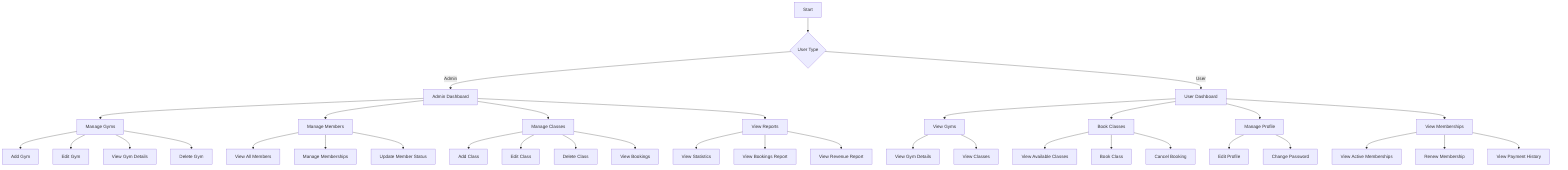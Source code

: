 graph TD
    A[Start] --> B{User Type}
    
    %% Admin Flow
    B -->|Admin| C[Admin Dashboard]
    C --> D[Manage Gyms]
    C --> E[Manage Members]
    C --> F[Manage Classes]
    C --> G[View Reports]
    
    D --> D1[Add Gym]
    D --> D2[Edit Gym]
    D --> D3[View Gym Details]
    D --> D4[Delete Gym]
    
    E --> E1[View All Members]
    E --> E2[Manage Memberships]
    E --> E3[Update Member Status]
    
    F --> F1[Add Class]
    F --> F2[Edit Class]
    F --> F3[Delete Class]
    F --> F4[View Bookings]
    
    G --> G1[View Statistics]
    G --> G2[View Bookings Report]
    G --> G3[View Revenue Report]
    
    %% Regular User Flow
    B -->|User| H[User Dashboard]
    H --> I[View Gyms]
    H --> J[Book Classes]
    H --> K[Manage Profile]
    H --> L[View Memberships]
    
    I --> I1[View Gym Details]
    I --> I2[View Classes]
    
    J --> J1[View Available Classes]
    J --> J2[Book Class]
    J --> J3[Cancel Booking]
    
    K --> K1[Edit Profile]
    K --> K2[Change Password]
    
    L --> L1[View Active Memberships]
    L --> L2[Renew Membership]
    L --> L3[View Payment History]